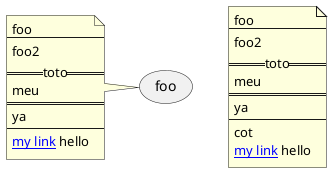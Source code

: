 {
  "sha1": "k0d5xvxykjding13zf47o99uiuoagjo",
  "insertion": {
    "when": "2024-06-03T18:59:32.450Z",
    "user": "plantuml@gmail.com"
  }
}
@startuml
usecase foo
note left
foo
--
foo2
==toto==
meu
==
ya
--
[[http://www.cot{cloud} my link]] hello
end note

note as note2
foo
--
foo2
==toto==
meu
==
ya
--
cot
[[http://www.cot{cloud} my link]] hello
end note

@enduml
